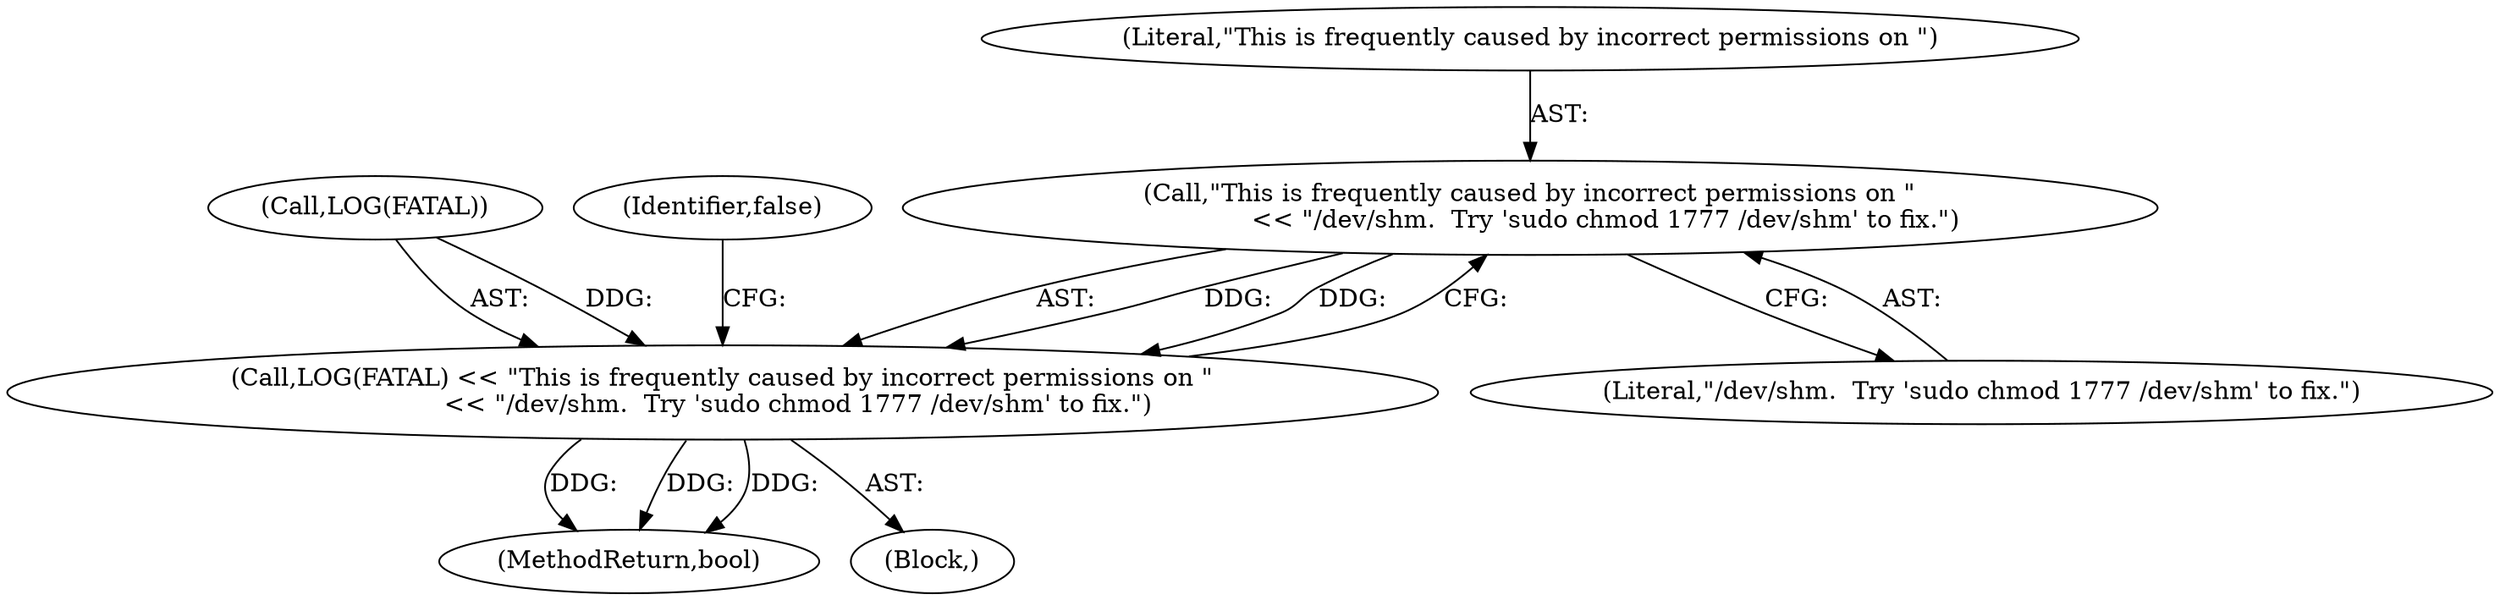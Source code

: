 digraph "0_Chrome_afb848acb43ba316097ab4fddfa38dbd80bc6a71@API" {
"1000283" [label="(Call,\"This is frequently caused by incorrect permissions on \"\n                   << \"/dev/shm.  Try 'sudo chmod 1777 /dev/shm' to fix.\")"];
"1000280" [label="(Call,LOG(FATAL) << \"This is frequently caused by incorrect permissions on \"\n                   << \"/dev/shm.  Try 'sudo chmod 1777 /dev/shm' to fix.\")"];
"1000283" [label="(Call,\"This is frequently caused by incorrect permissions on \"\n                   << \"/dev/shm.  Try 'sudo chmod 1777 /dev/shm' to fix.\")"];
"1000281" [label="(Call,LOG(FATAL))"];
"1000287" [label="(Identifier,false)"];
"1000280" [label="(Call,LOG(FATAL) << \"This is frequently caused by incorrect permissions on \"\n                   << \"/dev/shm.  Try 'sudo chmod 1777 /dev/shm' to fix.\")"];
"1000284" [label="(Literal,\"This is frequently caused by incorrect permissions on \")"];
"1000291" [label="(MethodReturn,bool)"];
"1000279" [label="(Block,)"];
"1000285" [label="(Literal,\"/dev/shm.  Try 'sudo chmod 1777 /dev/shm' to fix.\")"];
"1000283" -> "1000280"  [label="AST: "];
"1000283" -> "1000285"  [label="CFG: "];
"1000284" -> "1000283"  [label="AST: "];
"1000285" -> "1000283"  [label="AST: "];
"1000280" -> "1000283"  [label="CFG: "];
"1000283" -> "1000280"  [label="DDG: "];
"1000283" -> "1000280"  [label="DDG: "];
"1000280" -> "1000279"  [label="AST: "];
"1000281" -> "1000280"  [label="AST: "];
"1000287" -> "1000280"  [label="CFG: "];
"1000280" -> "1000291"  [label="DDG: "];
"1000280" -> "1000291"  [label="DDG: "];
"1000280" -> "1000291"  [label="DDG: "];
"1000281" -> "1000280"  [label="DDG: "];
}
